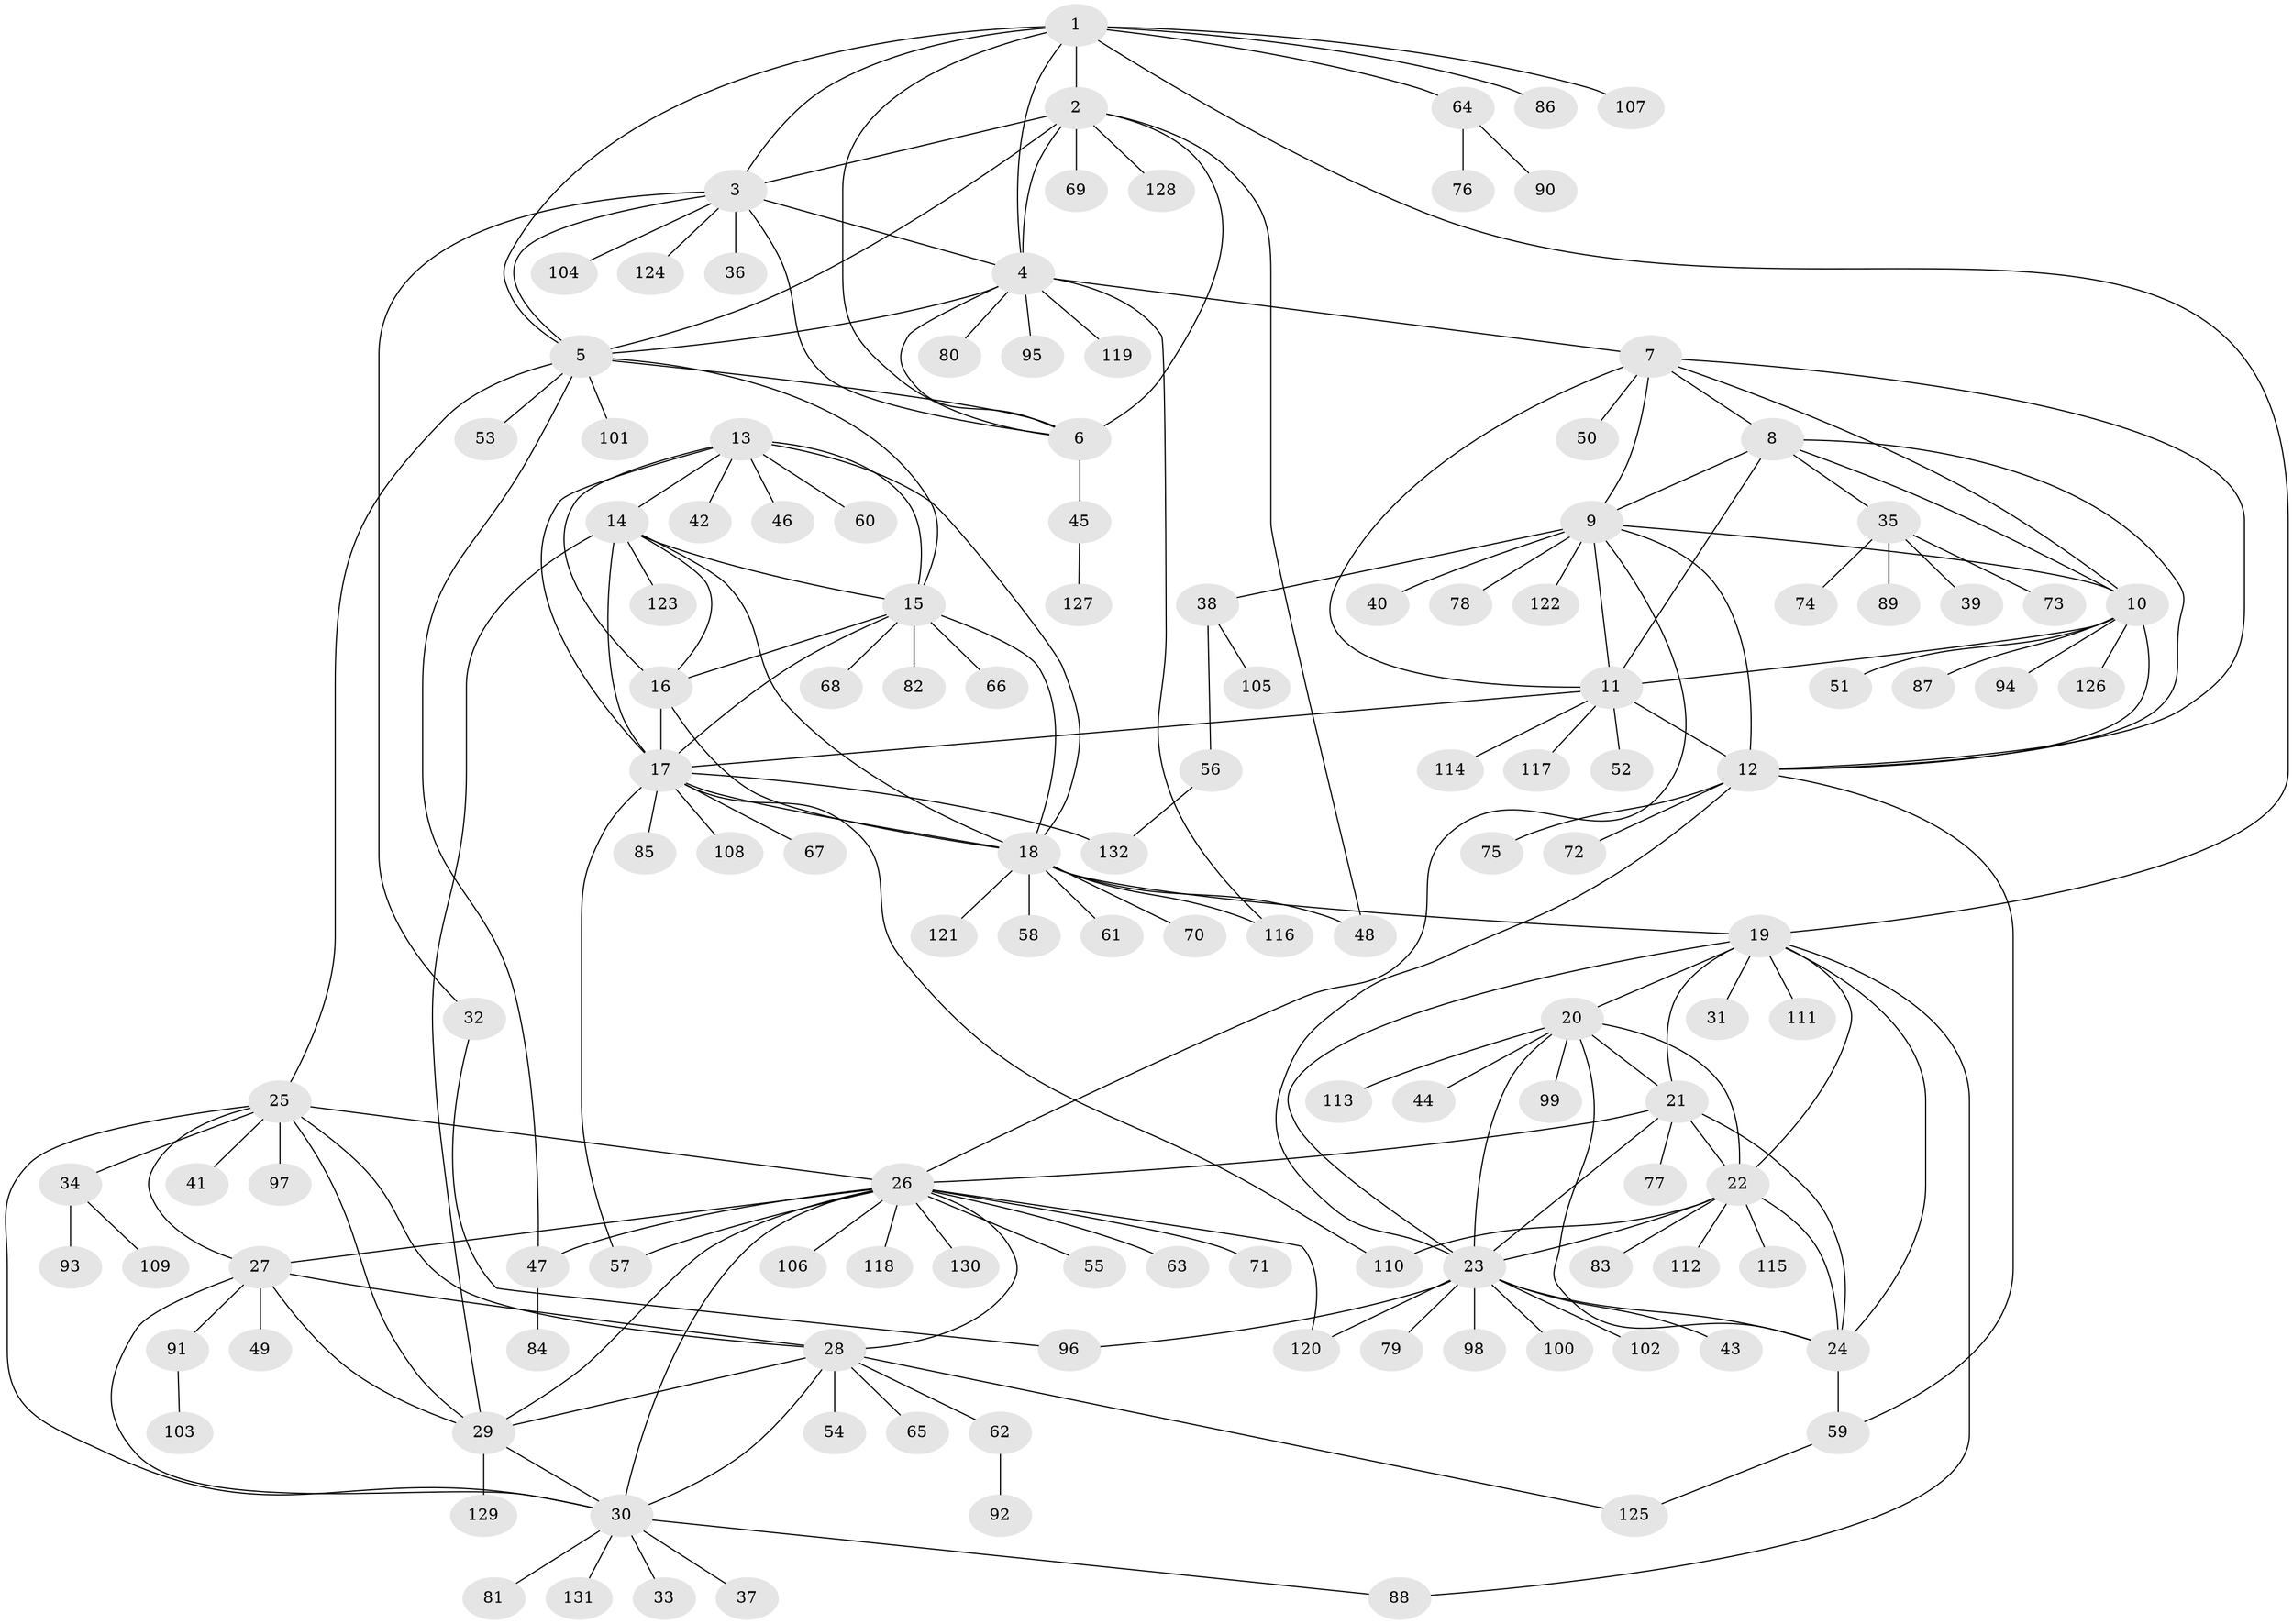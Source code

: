 // Generated by graph-tools (version 1.1) at 2025/26/03/09/25 03:26:45]
// undirected, 132 vertices, 198 edges
graph export_dot {
graph [start="1"]
  node [color=gray90,style=filled];
  1;
  2;
  3;
  4;
  5;
  6;
  7;
  8;
  9;
  10;
  11;
  12;
  13;
  14;
  15;
  16;
  17;
  18;
  19;
  20;
  21;
  22;
  23;
  24;
  25;
  26;
  27;
  28;
  29;
  30;
  31;
  32;
  33;
  34;
  35;
  36;
  37;
  38;
  39;
  40;
  41;
  42;
  43;
  44;
  45;
  46;
  47;
  48;
  49;
  50;
  51;
  52;
  53;
  54;
  55;
  56;
  57;
  58;
  59;
  60;
  61;
  62;
  63;
  64;
  65;
  66;
  67;
  68;
  69;
  70;
  71;
  72;
  73;
  74;
  75;
  76;
  77;
  78;
  79;
  80;
  81;
  82;
  83;
  84;
  85;
  86;
  87;
  88;
  89;
  90;
  91;
  92;
  93;
  94;
  95;
  96;
  97;
  98;
  99;
  100;
  101;
  102;
  103;
  104;
  105;
  106;
  107;
  108;
  109;
  110;
  111;
  112;
  113;
  114;
  115;
  116;
  117;
  118;
  119;
  120;
  121;
  122;
  123;
  124;
  125;
  126;
  127;
  128;
  129;
  130;
  131;
  132;
  1 -- 2;
  1 -- 3;
  1 -- 4;
  1 -- 5;
  1 -- 6;
  1 -- 19;
  1 -- 64;
  1 -- 86;
  1 -- 107;
  2 -- 3;
  2 -- 4;
  2 -- 5;
  2 -- 6;
  2 -- 48;
  2 -- 69;
  2 -- 128;
  3 -- 4;
  3 -- 5;
  3 -- 6;
  3 -- 32;
  3 -- 36;
  3 -- 104;
  3 -- 124;
  4 -- 5;
  4 -- 6;
  4 -- 7;
  4 -- 80;
  4 -- 95;
  4 -- 116;
  4 -- 119;
  5 -- 6;
  5 -- 15;
  5 -- 25;
  5 -- 47;
  5 -- 53;
  5 -- 101;
  6 -- 45;
  7 -- 8;
  7 -- 9;
  7 -- 10;
  7 -- 11;
  7 -- 12;
  7 -- 50;
  8 -- 9;
  8 -- 10;
  8 -- 11;
  8 -- 12;
  8 -- 35;
  9 -- 10;
  9 -- 11;
  9 -- 12;
  9 -- 26;
  9 -- 38;
  9 -- 40;
  9 -- 78;
  9 -- 122;
  10 -- 11;
  10 -- 12;
  10 -- 51;
  10 -- 87;
  10 -- 94;
  10 -- 126;
  11 -- 12;
  11 -- 17;
  11 -- 52;
  11 -- 114;
  11 -- 117;
  12 -- 23;
  12 -- 59;
  12 -- 72;
  12 -- 75;
  13 -- 14;
  13 -- 15;
  13 -- 16;
  13 -- 17;
  13 -- 18;
  13 -- 42;
  13 -- 46;
  13 -- 60;
  14 -- 15;
  14 -- 16;
  14 -- 17;
  14 -- 18;
  14 -- 29;
  14 -- 123;
  15 -- 16;
  15 -- 17;
  15 -- 18;
  15 -- 66;
  15 -- 68;
  15 -- 82;
  16 -- 17;
  16 -- 18;
  17 -- 18;
  17 -- 57;
  17 -- 67;
  17 -- 85;
  17 -- 108;
  17 -- 110;
  17 -- 132;
  18 -- 19;
  18 -- 48;
  18 -- 58;
  18 -- 61;
  18 -- 70;
  18 -- 116;
  18 -- 121;
  19 -- 20;
  19 -- 21;
  19 -- 22;
  19 -- 23;
  19 -- 24;
  19 -- 31;
  19 -- 88;
  19 -- 111;
  20 -- 21;
  20 -- 22;
  20 -- 23;
  20 -- 24;
  20 -- 44;
  20 -- 99;
  20 -- 113;
  21 -- 22;
  21 -- 23;
  21 -- 24;
  21 -- 26;
  21 -- 77;
  22 -- 23;
  22 -- 24;
  22 -- 83;
  22 -- 110;
  22 -- 112;
  22 -- 115;
  23 -- 24;
  23 -- 43;
  23 -- 79;
  23 -- 96;
  23 -- 98;
  23 -- 100;
  23 -- 102;
  23 -- 120;
  24 -- 59;
  25 -- 26;
  25 -- 27;
  25 -- 28;
  25 -- 29;
  25 -- 30;
  25 -- 34;
  25 -- 41;
  25 -- 97;
  26 -- 27;
  26 -- 28;
  26 -- 29;
  26 -- 30;
  26 -- 47;
  26 -- 55;
  26 -- 57;
  26 -- 63;
  26 -- 71;
  26 -- 106;
  26 -- 118;
  26 -- 120;
  26 -- 130;
  27 -- 28;
  27 -- 29;
  27 -- 30;
  27 -- 49;
  27 -- 91;
  28 -- 29;
  28 -- 30;
  28 -- 54;
  28 -- 62;
  28 -- 65;
  28 -- 125;
  29 -- 30;
  29 -- 129;
  30 -- 33;
  30 -- 37;
  30 -- 81;
  30 -- 88;
  30 -- 131;
  32 -- 96;
  34 -- 93;
  34 -- 109;
  35 -- 39;
  35 -- 73;
  35 -- 74;
  35 -- 89;
  38 -- 56;
  38 -- 105;
  45 -- 127;
  47 -- 84;
  56 -- 132;
  59 -- 125;
  62 -- 92;
  64 -- 76;
  64 -- 90;
  91 -- 103;
}
